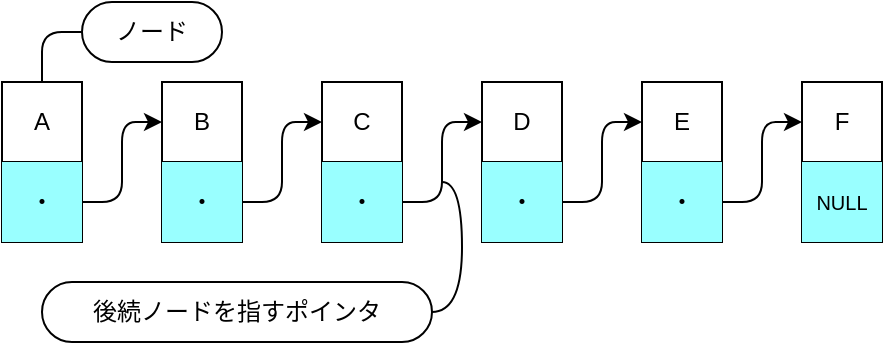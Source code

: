 <mxfile>
    <diagram id="4CKWhTwS_vW8KRxJ7051" name="ページ1">
        <mxGraphModel dx="735" dy="384" grid="1" gridSize="10" guides="1" tooltips="1" connect="1" arrows="1" fold="1" page="1" pageScale="1" pageWidth="827" pageHeight="1169" math="0" shadow="0">
            <root>
                <mxCell id="0"/>
                <mxCell id="1" parent="0"/>
                <mxCell id="125" style="edgeStyle=orthogonalEdgeStyle;html=1;entryX=0;entryY=0.5;entryDx=0;entryDy=0;endArrow=none;endFill=0;" parent="1" source="75" target="116" edge="1">
                    <mxGeometry relative="1" as="geometry"/>
                </mxCell>
                <mxCell id="75" value="" style="shape=table;startSize=0;container=1;collapsible=0;childLayout=tableLayout;labelBackgroundColor=none;" parent="1" vertex="1">
                    <mxGeometry x="80" y="80" width="40" height="80" as="geometry"/>
                </mxCell>
                <mxCell id="76" value="" style="shape=tableRow;horizontal=0;startSize=0;swimlaneHead=0;swimlaneBody=0;top=0;left=0;bottom=0;right=0;collapsible=0;dropTarget=0;fillColor=none;points=[[0,0.5],[1,0.5]];portConstraint=eastwest;labelBackgroundColor=none;strokeColor=#F0F0F0;" parent="75" vertex="1">
                    <mxGeometry width="40" height="40" as="geometry"/>
                </mxCell>
                <mxCell id="77" value="A" style="shape=partialRectangle;html=1;whiteSpace=wrap;connectable=0;overflow=hidden;fillColor=none;top=0;left=0;bottom=0;right=0;pointerEvents=1;labelBackgroundColor=none;strokeColor=#F0F0F0;" parent="76" vertex="1">
                    <mxGeometry width="40" height="40" as="geometry">
                        <mxRectangle width="40" height="40" as="alternateBounds"/>
                    </mxGeometry>
                </mxCell>
                <mxCell id="78" value="" style="shape=tableRow;horizontal=0;startSize=0;swimlaneHead=0;swimlaneBody=0;top=0;left=0;bottom=0;right=0;collapsible=0;dropTarget=0;fillColor=none;points=[[0,0.5],[1,0.5]];portConstraint=eastwest;labelBackgroundColor=none;strokeColor=#F0F0F0;" parent="75" vertex="1">
                    <mxGeometry y="40" width="40" height="40" as="geometry"/>
                </mxCell>
                <mxCell id="79" value="・" style="shape=partialRectangle;html=1;whiteSpace=wrap;connectable=0;overflow=hidden;fillColor=#99FFFF;top=0;left=0;bottom=0;right=0;pointerEvents=1;labelBackgroundColor=none;strokeColor=#F0F0F0;" parent="78" vertex="1">
                    <mxGeometry width="40" height="40" as="geometry">
                        <mxRectangle width="40" height="40" as="alternateBounds"/>
                    </mxGeometry>
                </mxCell>
                <mxCell id="80" value="" style="shape=table;startSize=0;container=1;collapsible=0;childLayout=tableLayout;labelBackgroundColor=none;" parent="1" vertex="1">
                    <mxGeometry x="480" y="80" width="40" height="80" as="geometry"/>
                </mxCell>
                <mxCell id="81" value="" style="shape=tableRow;horizontal=0;startSize=0;swimlaneHead=0;swimlaneBody=0;top=0;left=0;bottom=0;right=0;collapsible=0;dropTarget=0;fillColor=none;points=[[0,0.5],[1,0.5]];portConstraint=eastwest;labelBackgroundColor=none;strokeColor=#F0F0F0;" parent="80" vertex="1">
                    <mxGeometry width="40" height="40" as="geometry"/>
                </mxCell>
                <mxCell id="82" value="F" style="shape=partialRectangle;html=1;whiteSpace=wrap;connectable=0;overflow=hidden;fillColor=none;top=0;left=0;bottom=0;right=0;pointerEvents=1;labelBackgroundColor=none;strokeColor=#F0F0F0;" parent="81" vertex="1">
                    <mxGeometry width="40" height="40" as="geometry">
                        <mxRectangle width="40" height="40" as="alternateBounds"/>
                    </mxGeometry>
                </mxCell>
                <mxCell id="83" value="" style="shape=tableRow;horizontal=0;startSize=0;swimlaneHead=0;swimlaneBody=0;top=0;left=0;bottom=0;right=0;collapsible=0;dropTarget=0;fillColor=none;points=[[0,0.5],[1,0.5]];portConstraint=eastwest;labelBackgroundColor=none;strokeColor=#F0F0F0;" parent="80" vertex="1">
                    <mxGeometry y="40" width="40" height="40" as="geometry"/>
                </mxCell>
                <mxCell id="84" value="&lt;font style=&quot;font-size: 10px;&quot;&gt;NULL&lt;/font&gt;" style="shape=partialRectangle;html=1;whiteSpace=wrap;connectable=0;overflow=hidden;fillColor=#99FFFF;top=0;left=0;bottom=0;right=0;pointerEvents=1;labelBackgroundColor=none;strokeColor=#F0F0F0;" parent="83" vertex="1">
                    <mxGeometry width="40" height="40" as="geometry">
                        <mxRectangle width="40" height="40" as="alternateBounds"/>
                    </mxGeometry>
                </mxCell>
                <mxCell id="85" value="" style="shape=table;startSize=0;container=1;collapsible=0;childLayout=tableLayout;labelBackgroundColor=none;" parent="1" vertex="1">
                    <mxGeometry x="160" y="80" width="40" height="80" as="geometry"/>
                </mxCell>
                <mxCell id="86" value="" style="shape=tableRow;horizontal=0;startSize=0;swimlaneHead=0;swimlaneBody=0;top=0;left=0;bottom=0;right=0;collapsible=0;dropTarget=0;fillColor=none;points=[[0,0.5],[1,0.5]];portConstraint=eastwest;labelBackgroundColor=none;strokeColor=#F0F0F0;" parent="85" vertex="1">
                    <mxGeometry width="40" height="40" as="geometry"/>
                </mxCell>
                <mxCell id="87" value="B" style="shape=partialRectangle;html=1;whiteSpace=wrap;connectable=0;overflow=hidden;fillColor=none;top=0;left=0;bottom=0;right=0;pointerEvents=1;labelBackgroundColor=none;strokeColor=#F0F0F0;" parent="86" vertex="1">
                    <mxGeometry width="40" height="40" as="geometry">
                        <mxRectangle width="40" height="40" as="alternateBounds"/>
                    </mxGeometry>
                </mxCell>
                <mxCell id="88" value="" style="shape=tableRow;horizontal=0;startSize=0;swimlaneHead=0;swimlaneBody=0;top=0;left=0;bottom=0;right=0;collapsible=0;dropTarget=0;fillColor=none;points=[[0,0.5],[1,0.5]];portConstraint=eastwest;labelBackgroundColor=none;strokeColor=#F0F0F0;" parent="85" vertex="1">
                    <mxGeometry y="40" width="40" height="40" as="geometry"/>
                </mxCell>
                <mxCell id="89" value="・" style="shape=partialRectangle;html=1;whiteSpace=wrap;connectable=0;overflow=hidden;fillColor=#99FFFF;top=0;left=0;bottom=0;right=0;pointerEvents=1;labelBackgroundColor=none;strokeColor=#F0F0F0;" parent="88" vertex="1">
                    <mxGeometry width="40" height="40" as="geometry">
                        <mxRectangle width="40" height="40" as="alternateBounds"/>
                    </mxGeometry>
                </mxCell>
                <mxCell id="90" value="" style="shape=table;startSize=0;container=1;collapsible=0;childLayout=tableLayout;labelBackgroundColor=none;" parent="1" vertex="1">
                    <mxGeometry x="240" y="80" width="40" height="80" as="geometry"/>
                </mxCell>
                <mxCell id="91" value="" style="shape=tableRow;horizontal=0;startSize=0;swimlaneHead=0;swimlaneBody=0;top=0;left=0;bottom=0;right=0;collapsible=0;dropTarget=0;fillColor=none;points=[[0,0.5],[1,0.5]];portConstraint=eastwest;labelBackgroundColor=none;strokeColor=#F0F0F0;" parent="90" vertex="1">
                    <mxGeometry width="40" height="40" as="geometry"/>
                </mxCell>
                <mxCell id="92" value="C" style="shape=partialRectangle;html=1;whiteSpace=wrap;connectable=0;overflow=hidden;fillColor=none;top=0;left=0;bottom=0;right=0;pointerEvents=1;labelBackgroundColor=none;strokeColor=#F0F0F0;" parent="91" vertex="1">
                    <mxGeometry width="40" height="40" as="geometry">
                        <mxRectangle width="40" height="40" as="alternateBounds"/>
                    </mxGeometry>
                </mxCell>
                <mxCell id="93" value="" style="shape=tableRow;horizontal=0;startSize=0;swimlaneHead=0;swimlaneBody=0;top=0;left=0;bottom=0;right=0;collapsible=0;dropTarget=0;fillColor=none;points=[[0,0.5],[1,0.5]];portConstraint=eastwest;labelBackgroundColor=none;strokeColor=#F0F0F0;" parent="90" vertex="1">
                    <mxGeometry y="40" width="40" height="40" as="geometry"/>
                </mxCell>
                <mxCell id="94" value="・" style="shape=partialRectangle;html=1;whiteSpace=wrap;connectable=0;overflow=hidden;fillColor=#99FFFF;top=0;left=0;bottom=0;right=0;pointerEvents=1;labelBackgroundColor=none;strokeColor=#F0F0F0;" parent="93" vertex="1">
                    <mxGeometry width="40" height="40" as="geometry">
                        <mxRectangle width="40" height="40" as="alternateBounds"/>
                    </mxGeometry>
                </mxCell>
                <mxCell id="95" value="" style="shape=table;startSize=0;container=1;collapsible=0;childLayout=tableLayout;labelBackgroundColor=none;" parent="1" vertex="1">
                    <mxGeometry x="320" y="80" width="40" height="80" as="geometry"/>
                </mxCell>
                <mxCell id="96" value="" style="shape=tableRow;horizontal=0;startSize=0;swimlaneHead=0;swimlaneBody=0;top=0;left=0;bottom=0;right=0;collapsible=0;dropTarget=0;fillColor=none;points=[[0,0.5],[1,0.5]];portConstraint=eastwest;labelBackgroundColor=none;strokeColor=#F0F0F0;" parent="95" vertex="1">
                    <mxGeometry width="40" height="40" as="geometry"/>
                </mxCell>
                <mxCell id="97" value="D" style="shape=partialRectangle;html=1;whiteSpace=wrap;connectable=0;overflow=hidden;fillColor=none;top=0;left=0;bottom=0;right=0;pointerEvents=1;labelBackgroundColor=none;strokeColor=#F0F0F0;" parent="96" vertex="1">
                    <mxGeometry width="40" height="40" as="geometry">
                        <mxRectangle width="40" height="40" as="alternateBounds"/>
                    </mxGeometry>
                </mxCell>
                <mxCell id="98" value="" style="shape=tableRow;horizontal=0;startSize=0;swimlaneHead=0;swimlaneBody=0;top=0;left=0;bottom=0;right=0;collapsible=0;dropTarget=0;fillColor=none;points=[[0,0.5],[1,0.5]];portConstraint=eastwest;labelBackgroundColor=none;strokeColor=#F0F0F0;" parent="95" vertex="1">
                    <mxGeometry y="40" width="40" height="40" as="geometry"/>
                </mxCell>
                <mxCell id="99" value="・" style="shape=partialRectangle;html=1;whiteSpace=wrap;connectable=0;overflow=hidden;fillColor=#99FFFF;top=0;left=0;bottom=0;right=0;pointerEvents=1;labelBackgroundColor=none;strokeColor=#F0F0F0;" parent="98" vertex="1">
                    <mxGeometry width="40" height="40" as="geometry">
                        <mxRectangle width="40" height="40" as="alternateBounds"/>
                    </mxGeometry>
                </mxCell>
                <mxCell id="100" value="" style="shape=table;startSize=0;container=1;collapsible=0;childLayout=tableLayout;labelBackgroundColor=none;" parent="1" vertex="1">
                    <mxGeometry x="400" y="80" width="40" height="80" as="geometry"/>
                </mxCell>
                <mxCell id="101" value="" style="shape=tableRow;horizontal=0;startSize=0;swimlaneHead=0;swimlaneBody=0;top=0;left=0;bottom=0;right=0;collapsible=0;dropTarget=0;fillColor=none;points=[[0,0.5],[1,0.5]];portConstraint=eastwest;labelBackgroundColor=none;strokeColor=#F0F0F0;" parent="100" vertex="1">
                    <mxGeometry width="40" height="40" as="geometry"/>
                </mxCell>
                <mxCell id="102" value="E" style="shape=partialRectangle;html=1;whiteSpace=wrap;connectable=0;overflow=hidden;fillColor=none;top=0;left=0;bottom=0;right=0;pointerEvents=1;labelBackgroundColor=none;strokeColor=#F0F0F0;" parent="101" vertex="1">
                    <mxGeometry width="40" height="40" as="geometry">
                        <mxRectangle width="40" height="40" as="alternateBounds"/>
                    </mxGeometry>
                </mxCell>
                <mxCell id="103" value="" style="shape=tableRow;horizontal=0;startSize=0;swimlaneHead=0;swimlaneBody=0;top=0;left=0;bottom=0;right=0;collapsible=0;dropTarget=0;fillColor=none;points=[[0,0.5],[1,0.5]];portConstraint=eastwest;labelBackgroundColor=none;strokeColor=#F0F0F0;" parent="100" vertex="1">
                    <mxGeometry y="40" width="40" height="40" as="geometry"/>
                </mxCell>
                <mxCell id="104" value="・" style="shape=partialRectangle;html=1;whiteSpace=wrap;connectable=0;overflow=hidden;fillColor=#99FFFF;top=0;left=0;bottom=0;right=0;pointerEvents=1;labelBackgroundColor=none;strokeColor=#F0F0F0;" parent="103" vertex="1">
                    <mxGeometry width="40" height="40" as="geometry">
                        <mxRectangle width="40" height="40" as="alternateBounds"/>
                    </mxGeometry>
                </mxCell>
                <mxCell id="105" style="edgeStyle=orthogonalEdgeStyle;html=1;exitX=1;exitY=0.5;exitDx=0;exitDy=0;entryX=0;entryY=0.5;entryDx=0;entryDy=0;" parent="1" source="78" target="86" edge="1">
                    <mxGeometry relative="1" as="geometry"/>
                </mxCell>
                <mxCell id="106" style="edgeStyle=orthogonalEdgeStyle;html=1;exitX=1;exitY=0.5;exitDx=0;exitDy=0;entryX=0;entryY=0.5;entryDx=0;entryDy=0;" parent="1" source="88" target="91" edge="1">
                    <mxGeometry relative="1" as="geometry"/>
                </mxCell>
                <mxCell id="107" style="edgeStyle=orthogonalEdgeStyle;html=1;exitX=1;exitY=0.5;exitDx=0;exitDy=0;entryX=0;entryY=0.5;entryDx=0;entryDy=0;" parent="1" source="93" target="96" edge="1">
                    <mxGeometry relative="1" as="geometry"/>
                </mxCell>
                <mxCell id="108" style="edgeStyle=orthogonalEdgeStyle;html=1;exitX=1;exitY=0.5;exitDx=0;exitDy=0;entryX=0;entryY=0.5;entryDx=0;entryDy=0;" parent="1" source="98" target="101" edge="1">
                    <mxGeometry relative="1" as="geometry"/>
                </mxCell>
                <mxCell id="109" style="edgeStyle=orthogonalEdgeStyle;html=1;exitX=1;exitY=0.5;exitDx=0;exitDy=0;entryX=0;entryY=0.5;entryDx=0;entryDy=0;" parent="1" source="103" target="81" edge="1">
                    <mxGeometry relative="1" as="geometry"/>
                </mxCell>
                <mxCell id="110" value="後続ノードを指すポインタ" style="whiteSpace=wrap;html=1;rounded=1;arcSize=50;align=center;verticalAlign=middle;strokeWidth=1;autosize=1;spacing=4;treeFolding=1;treeMoving=1;newEdgeStyle={&quot;edgeStyle&quot;:&quot;entityRelationEdgeStyle&quot;,&quot;startArrow&quot;:&quot;none&quot;,&quot;endArrow&quot;:&quot;none&quot;,&quot;segment&quot;:10,&quot;curved&quot;:1,&quot;sourcePerimeterSpacing&quot;:0,&quot;targetPerimeterSpacing&quot;:0};labelBackgroundColor=none;strokeColor=#000000;fillColor=default;" parent="1" vertex="1">
                    <mxGeometry x="100" y="180" width="195" height="30" as="geometry"/>
                </mxCell>
                <mxCell id="111" value="" style="edgeStyle=entityRelationEdgeStyle;startArrow=none;endArrow=none;segment=10;curved=1;sourcePerimeterSpacing=0;targetPerimeterSpacing=0;" parent="1" target="110" edge="1">
                    <mxGeometry relative="1" as="geometry">
                        <mxPoint x="300" y="130" as="sourcePoint"/>
                    </mxGeometry>
                </mxCell>
                <mxCell id="116" value="ノード" style="whiteSpace=wrap;html=1;rounded=1;arcSize=50;align=center;verticalAlign=middle;strokeWidth=1;autosize=1;spacing=4;treeFolding=1;treeMoving=1;newEdgeStyle={&quot;edgeStyle&quot;:&quot;entityRelationEdgeStyle&quot;,&quot;startArrow&quot;:&quot;none&quot;,&quot;endArrow&quot;:&quot;none&quot;,&quot;segment&quot;:10,&quot;curved&quot;:1,&quot;sourcePerimeterSpacing&quot;:0,&quot;targetPerimeterSpacing&quot;:0};labelBackgroundColor=none;strokeColor=#000000;fillColor=default;" parent="1" vertex="1">
                    <mxGeometry x="120" y="40" width="70" height="30" as="geometry"/>
                </mxCell>
            </root>
        </mxGraphModel>
    </diagram>
    <diagram id="JrIsyMECSDW_qjEBLznh" name="ページ2">
        <mxGraphModel dx="735" dy="784" grid="1" gridSize="10" guides="1" tooltips="1" connect="1" arrows="1" fold="1" page="0" pageScale="1" pageWidth="827" pageHeight="1169" background="none" math="0" shadow="0">
            <root>
                <mxCell id="0"/>
                <mxCell id="1" parent="0"/>
                <mxCell id="OeRNp2LMWyQ6VsFv86CG-2" value="" style="shape=table;startSize=0;container=1;collapsible=0;childLayout=tableLayout;labelBackgroundColor=none;" parent="1" vertex="1">
                    <mxGeometry x="80" y="170" width="40" height="80" as="geometry"/>
                </mxCell>
                <mxCell id="OeRNp2LMWyQ6VsFv86CG-3" value="" style="shape=tableRow;horizontal=0;startSize=0;swimlaneHead=0;swimlaneBody=0;top=0;left=0;bottom=0;right=0;collapsible=0;dropTarget=0;fillColor=none;points=[[0,0.5],[1,0.5]];portConstraint=eastwest;labelBackgroundColor=none;strokeColor=#F0F0F0;" parent="OeRNp2LMWyQ6VsFv86CG-2" vertex="1">
                    <mxGeometry width="40" height="40" as="geometry"/>
                </mxCell>
                <mxCell id="OeRNp2LMWyQ6VsFv86CG-4" value="3" style="shape=partialRectangle;html=1;whiteSpace=wrap;connectable=0;overflow=hidden;fillColor=none;top=0;left=0;bottom=0;right=0;pointerEvents=1;labelBackgroundColor=none;strokeColor=#F0F0F0;" parent="OeRNp2LMWyQ6VsFv86CG-3" vertex="1">
                    <mxGeometry width="40" height="40" as="geometry">
                        <mxRectangle width="40" height="40" as="alternateBounds"/>
                    </mxGeometry>
                </mxCell>
                <mxCell id="OeRNp2LMWyQ6VsFv86CG-5" value="" style="shape=tableRow;horizontal=0;startSize=0;swimlaneHead=0;swimlaneBody=0;top=0;left=0;bottom=0;right=0;collapsible=0;dropTarget=0;fillColor=none;points=[[0,0.5],[1,0.5]];portConstraint=eastwest;labelBackgroundColor=none;strokeColor=#F0F0F0;" parent="OeRNp2LMWyQ6VsFv86CG-2" vertex="1">
                    <mxGeometry y="40" width="40" height="40" as="geometry"/>
                </mxCell>
                <mxCell id="OeRNp2LMWyQ6VsFv86CG-6" value="b" style="shape=partialRectangle;html=1;whiteSpace=wrap;connectable=0;overflow=hidden;fillColor=#99FFFF;top=0;left=0;bottom=0;right=0;pointerEvents=1;labelBackgroundColor=none;strokeColor=#F0F0F0;" parent="OeRNp2LMWyQ6VsFv86CG-5" vertex="1">
                    <mxGeometry width="40" height="40" as="geometry">
                        <mxRectangle width="40" height="40" as="alternateBounds"/>
                    </mxGeometry>
                </mxCell>
                <mxCell id="OeRNp2LMWyQ6VsFv86CG-7" value="" style="shape=table;startSize=0;container=1;collapsible=0;childLayout=tableLayout;labelBackgroundColor=none;" parent="1" vertex="1">
                    <mxGeometry x="480" y="170" width="40" height="80" as="geometry"/>
                </mxCell>
                <mxCell id="OeRNp2LMWyQ6VsFv86CG-8" value="" style="shape=tableRow;horizontal=0;startSize=0;swimlaneHead=0;swimlaneBody=0;top=0;left=0;bottom=0;right=0;collapsible=0;dropTarget=0;fillColor=none;points=[[0,0.5],[1,0.5]];portConstraint=eastwest;labelBackgroundColor=none;strokeColor=#F0F0F0;" parent="OeRNp2LMWyQ6VsFv86CG-7" vertex="1">
                    <mxGeometry width="40" height="40" as="geometry"/>
                </mxCell>
                <mxCell id="OeRNp2LMWyQ6VsFv86CG-9" value="1" style="shape=partialRectangle;html=1;whiteSpace=wrap;connectable=0;overflow=hidden;fillColor=none;top=0;left=0;bottom=0;right=0;pointerEvents=1;labelBackgroundColor=none;strokeColor=#F0F0F0;" parent="OeRNp2LMWyQ6VsFv86CG-8" vertex="1">
                    <mxGeometry width="40" height="40" as="geometry">
                        <mxRectangle width="40" height="40" as="alternateBounds"/>
                    </mxGeometry>
                </mxCell>
                <mxCell id="OeRNp2LMWyQ6VsFv86CG-10" value="" style="shape=tableRow;horizontal=0;startSize=0;swimlaneHead=0;swimlaneBody=0;top=0;left=0;bottom=0;right=0;collapsible=0;dropTarget=0;fillColor=none;points=[[0,0.5],[1,0.5]];portConstraint=eastwest;labelBackgroundColor=none;strokeColor=#F0F0F0;" parent="OeRNp2LMWyQ6VsFv86CG-7" vertex="1">
                    <mxGeometry y="40" width="40" height="40" as="geometry"/>
                </mxCell>
                <mxCell id="OeRNp2LMWyQ6VsFv86CG-11" value="&lt;font style=&quot;font-size: 10px;&quot;&gt;NULL&lt;/font&gt;" style="shape=partialRectangle;html=1;whiteSpace=wrap;connectable=0;overflow=hidden;fillColor=#99FFFF;top=0;left=0;bottom=0;right=0;pointerEvents=1;labelBackgroundColor=none;strokeColor=#F0F0F0;" parent="OeRNp2LMWyQ6VsFv86CG-10" vertex="1">
                    <mxGeometry width="40" height="40" as="geometry">
                        <mxRectangle width="40" height="40" as="alternateBounds"/>
                    </mxGeometry>
                </mxCell>
                <mxCell id="OeRNp2LMWyQ6VsFv86CG-12" value="" style="shape=table;startSize=0;container=1;collapsible=0;childLayout=tableLayout;labelBackgroundColor=none;" parent="1" vertex="1">
                    <mxGeometry x="160" y="170" width="40" height="80" as="geometry"/>
                </mxCell>
                <mxCell id="OeRNp2LMWyQ6VsFv86CG-13" value="" style="shape=tableRow;horizontal=0;startSize=0;swimlaneHead=0;swimlaneBody=0;top=0;left=0;bottom=0;right=0;collapsible=0;dropTarget=0;fillColor=none;points=[[0,0.5],[1,0.5]];portConstraint=eastwest;labelBackgroundColor=none;strokeColor=#F0F0F0;" parent="OeRNp2LMWyQ6VsFv86CG-12" vertex="1">
                    <mxGeometry width="40" height="40" as="geometry"/>
                </mxCell>
                <mxCell id="OeRNp2LMWyQ6VsFv86CG-14" value="6" style="shape=partialRectangle;html=1;whiteSpace=wrap;connectable=0;overflow=hidden;fillColor=none;top=0;left=0;bottom=0;right=0;pointerEvents=1;labelBackgroundColor=none;strokeColor=#F0F0F0;" parent="OeRNp2LMWyQ6VsFv86CG-13" vertex="1">
                    <mxGeometry width="40" height="40" as="geometry">
                        <mxRectangle width="40" height="40" as="alternateBounds"/>
                    </mxGeometry>
                </mxCell>
                <mxCell id="OeRNp2LMWyQ6VsFv86CG-15" value="" style="shape=tableRow;horizontal=0;startSize=0;swimlaneHead=0;swimlaneBody=0;top=0;left=0;bottom=0;right=0;collapsible=0;dropTarget=0;fillColor=none;points=[[0,0.5],[1,0.5]];portConstraint=eastwest;labelBackgroundColor=none;strokeColor=#F0F0F0;" parent="OeRNp2LMWyQ6VsFv86CG-12" vertex="1">
                    <mxGeometry y="40" width="40" height="40" as="geometry"/>
                </mxCell>
                <mxCell id="OeRNp2LMWyQ6VsFv86CG-16" value="c" style="shape=partialRectangle;html=1;whiteSpace=wrap;connectable=0;overflow=hidden;fillColor=#99FFFF;top=0;left=0;bottom=0;right=0;pointerEvents=1;labelBackgroundColor=none;strokeColor=#F0F0F0;" parent="OeRNp2LMWyQ6VsFv86CG-15" vertex="1">
                    <mxGeometry width="40" height="40" as="geometry">
                        <mxRectangle width="40" height="40" as="alternateBounds"/>
                    </mxGeometry>
                </mxCell>
                <mxCell id="OeRNp2LMWyQ6VsFv86CG-17" value="" style="shape=table;startSize=0;container=1;collapsible=0;childLayout=tableLayout;labelBackgroundColor=none;" parent="1" vertex="1">
                    <mxGeometry x="240" y="170" width="40" height="80" as="geometry"/>
                </mxCell>
                <mxCell id="OeRNp2LMWyQ6VsFv86CG-18" value="" style="shape=tableRow;horizontal=0;startSize=0;swimlaneHead=0;swimlaneBody=0;top=0;left=0;bottom=0;right=0;collapsible=0;dropTarget=0;fillColor=none;points=[[0,0.5],[1,0.5]];portConstraint=eastwest;labelBackgroundColor=none;strokeColor=#F0F0F0;" parent="OeRNp2LMWyQ6VsFv86CG-17" vertex="1">
                    <mxGeometry width="40" height="40" as="geometry"/>
                </mxCell>
                <mxCell id="OeRNp2LMWyQ6VsFv86CG-19" value="4" style="shape=partialRectangle;html=1;whiteSpace=wrap;connectable=0;overflow=hidden;fillColor=none;top=0;left=0;bottom=0;right=0;pointerEvents=1;labelBackgroundColor=none;strokeColor=#F0F0F0;" parent="OeRNp2LMWyQ6VsFv86CG-18" vertex="1">
                    <mxGeometry width="40" height="40" as="geometry">
                        <mxRectangle width="40" height="40" as="alternateBounds"/>
                    </mxGeometry>
                </mxCell>
                <mxCell id="OeRNp2LMWyQ6VsFv86CG-20" value="" style="shape=tableRow;horizontal=0;startSize=0;swimlaneHead=0;swimlaneBody=0;top=0;left=0;bottom=0;right=0;collapsible=0;dropTarget=0;fillColor=none;points=[[0,0.5],[1,0.5]];portConstraint=eastwest;labelBackgroundColor=none;strokeColor=#F0F0F0;" parent="OeRNp2LMWyQ6VsFv86CG-17" vertex="1">
                    <mxGeometry y="40" width="40" height="40" as="geometry"/>
                </mxCell>
                <mxCell id="OeRNp2LMWyQ6VsFv86CG-21" value="d" style="shape=partialRectangle;html=1;whiteSpace=wrap;connectable=0;overflow=hidden;fillColor=#99FFFF;top=0;left=0;bottom=0;right=0;pointerEvents=1;labelBackgroundColor=none;strokeColor=#F0F0F0;" parent="OeRNp2LMWyQ6VsFv86CG-20" vertex="1">
                    <mxGeometry width="40" height="40" as="geometry">
                        <mxRectangle width="40" height="40" as="alternateBounds"/>
                    </mxGeometry>
                </mxCell>
                <mxCell id="OeRNp2LMWyQ6VsFv86CG-22" value="" style="shape=table;startSize=0;container=1;collapsible=0;childLayout=tableLayout;labelBackgroundColor=none;" parent="1" vertex="1">
                    <mxGeometry x="320" y="170" width="40" height="80" as="geometry"/>
                </mxCell>
                <mxCell id="OeRNp2LMWyQ6VsFv86CG-23" value="" style="shape=tableRow;horizontal=0;startSize=0;swimlaneHead=0;swimlaneBody=0;top=0;left=0;bottom=0;right=0;collapsible=0;dropTarget=0;fillColor=none;points=[[0,0.5],[1,0.5]];portConstraint=eastwest;labelBackgroundColor=none;strokeColor=#F0F0F0;" parent="OeRNp2LMWyQ6VsFv86CG-22" vertex="1">
                    <mxGeometry width="40" height="40" as="geometry"/>
                </mxCell>
                <mxCell id="OeRNp2LMWyQ6VsFv86CG-24" value="2" style="shape=partialRectangle;html=1;whiteSpace=wrap;connectable=0;overflow=hidden;fillColor=none;top=0;left=0;bottom=0;right=0;pointerEvents=1;labelBackgroundColor=none;strokeColor=#F0F0F0;" parent="OeRNp2LMWyQ6VsFv86CG-23" vertex="1">
                    <mxGeometry width="40" height="40" as="geometry">
                        <mxRectangle width="40" height="40" as="alternateBounds"/>
                    </mxGeometry>
                </mxCell>
                <mxCell id="OeRNp2LMWyQ6VsFv86CG-25" value="" style="shape=tableRow;horizontal=0;startSize=0;swimlaneHead=0;swimlaneBody=0;top=0;left=0;bottom=0;right=0;collapsible=0;dropTarget=0;fillColor=none;points=[[0,0.5],[1,0.5]];portConstraint=eastwest;labelBackgroundColor=none;strokeColor=#F0F0F0;" parent="OeRNp2LMWyQ6VsFv86CG-22" vertex="1">
                    <mxGeometry y="40" width="40" height="40" as="geometry"/>
                </mxCell>
                <mxCell id="OeRNp2LMWyQ6VsFv86CG-26" value="e" style="shape=partialRectangle;html=1;whiteSpace=wrap;connectable=0;overflow=hidden;fillColor=#99FFFF;top=0;left=0;bottom=0;right=0;pointerEvents=1;labelBackgroundColor=none;strokeColor=#F0F0F0;" parent="OeRNp2LMWyQ6VsFv86CG-25" vertex="1">
                    <mxGeometry width="40" height="40" as="geometry">
                        <mxRectangle width="40" height="40" as="alternateBounds"/>
                    </mxGeometry>
                </mxCell>
                <mxCell id="OeRNp2LMWyQ6VsFv86CG-27" value="" style="shape=table;startSize=0;container=1;collapsible=0;childLayout=tableLayout;labelBackgroundColor=none;" parent="1" vertex="1">
                    <mxGeometry x="400" y="170" width="40" height="80" as="geometry"/>
                </mxCell>
                <mxCell id="OeRNp2LMWyQ6VsFv86CG-28" value="" style="shape=tableRow;horizontal=0;startSize=0;swimlaneHead=0;swimlaneBody=0;top=0;left=0;bottom=0;right=0;collapsible=0;dropTarget=0;fillColor=none;points=[[0,0.5],[1,0.5]];portConstraint=eastwest;labelBackgroundColor=none;strokeColor=#F0F0F0;" parent="OeRNp2LMWyQ6VsFv86CG-27" vertex="1">
                    <mxGeometry width="40" height="40" as="geometry"/>
                </mxCell>
                <mxCell id="OeRNp2LMWyQ6VsFv86CG-29" value="5" style="shape=partialRectangle;html=1;whiteSpace=wrap;connectable=0;overflow=hidden;fillColor=none;top=0;left=0;bottom=0;right=0;pointerEvents=1;labelBackgroundColor=none;strokeColor=#F0F0F0;" parent="OeRNp2LMWyQ6VsFv86CG-28" vertex="1">
                    <mxGeometry width="40" height="40" as="geometry">
                        <mxRectangle width="40" height="40" as="alternateBounds"/>
                    </mxGeometry>
                </mxCell>
                <mxCell id="OeRNp2LMWyQ6VsFv86CG-30" value="" style="shape=tableRow;horizontal=0;startSize=0;swimlaneHead=0;swimlaneBody=0;top=0;left=0;bottom=0;right=0;collapsible=0;dropTarget=0;fillColor=none;points=[[0,0.5],[1,0.5]];portConstraint=eastwest;labelBackgroundColor=none;strokeColor=#F0F0F0;" parent="OeRNp2LMWyQ6VsFv86CG-27" vertex="1">
                    <mxGeometry y="40" width="40" height="40" as="geometry"/>
                </mxCell>
                <mxCell id="OeRNp2LMWyQ6VsFv86CG-31" value="f" style="shape=partialRectangle;html=1;whiteSpace=wrap;connectable=0;overflow=hidden;fillColor=#99FFFF;top=0;left=0;bottom=0;right=0;pointerEvents=1;labelBackgroundColor=none;strokeColor=#F0F0F0;" parent="OeRNp2LMWyQ6VsFv86CG-30" vertex="1">
                    <mxGeometry width="40" height="40" as="geometry">
                        <mxRectangle width="40" height="40" as="alternateBounds"/>
                    </mxGeometry>
                </mxCell>
                <mxCell id="OeRNp2LMWyQ6VsFv86CG-32" style="edgeStyle=orthogonalEdgeStyle;html=1;exitX=1;exitY=0.5;exitDx=0;exitDy=0;entryX=0;entryY=0.5;entryDx=0;entryDy=0;" parent="1" source="OeRNp2LMWyQ6VsFv86CG-5" target="OeRNp2LMWyQ6VsFv86CG-13" edge="1">
                    <mxGeometry relative="1" as="geometry"/>
                </mxCell>
                <mxCell id="OeRNp2LMWyQ6VsFv86CG-33" style="edgeStyle=orthogonalEdgeStyle;html=1;exitX=1;exitY=0.5;exitDx=0;exitDy=0;entryX=0;entryY=0.5;entryDx=0;entryDy=0;" parent="1" source="OeRNp2LMWyQ6VsFv86CG-15" target="OeRNp2LMWyQ6VsFv86CG-18" edge="1">
                    <mxGeometry relative="1" as="geometry"/>
                </mxCell>
                <mxCell id="OeRNp2LMWyQ6VsFv86CG-34" style="edgeStyle=orthogonalEdgeStyle;html=1;exitX=1;exitY=0.5;exitDx=0;exitDy=0;entryX=0;entryY=0.5;entryDx=0;entryDy=0;" parent="1" source="OeRNp2LMWyQ6VsFv86CG-20" target="OeRNp2LMWyQ6VsFv86CG-23" edge="1">
                    <mxGeometry relative="1" as="geometry"/>
                </mxCell>
                <mxCell id="OeRNp2LMWyQ6VsFv86CG-35" style="edgeStyle=orthogonalEdgeStyle;html=1;exitX=1;exitY=0.5;exitDx=0;exitDy=0;entryX=0;entryY=0.5;entryDx=0;entryDy=0;" parent="1" source="OeRNp2LMWyQ6VsFv86CG-25" target="OeRNp2LMWyQ6VsFv86CG-28" edge="1">
                    <mxGeometry relative="1" as="geometry"/>
                </mxCell>
                <mxCell id="OeRNp2LMWyQ6VsFv86CG-36" style="edgeStyle=orthogonalEdgeStyle;html=1;exitX=1;exitY=0.5;exitDx=0;exitDy=0;entryX=0;entryY=0.5;entryDx=0;entryDy=0;" parent="1" source="OeRNp2LMWyQ6VsFv86CG-30" target="OeRNp2LMWyQ6VsFv86CG-8" edge="1">
                    <mxGeometry relative="1" as="geometry"/>
                </mxCell>
                <mxCell id="OeRNp2LMWyQ6VsFv86CG-40" value="./push_swap 3 6 4 2 5 1" style="text;html=1;align=left;verticalAlign=middle;resizable=0;points=[];autosize=1;strokeColor=none;fillColor=none;fontSize=16;" parent="1" vertex="1">
                    <mxGeometry y="120" width="190" height="30" as="geometry"/>
                </mxCell>
                <mxCell id="OeRNp2LMWyQ6VsFv86CG-46" value="a" style="text;html=1;align=center;verticalAlign=middle;resizable=1;points=[];autosize=1;strokeColor=none;fillColor=none;movable=1;rotatable=1;deletable=1;editable=1;connectable=1;" parent="1" vertex="1">
                    <mxGeometry x="80" y="260" width="40" height="30" as="geometry"/>
                </mxCell>
                <mxCell id="OeRNp2LMWyQ6VsFv86CG-47" value="後続ポインタ" style="text;html=1;align=left;verticalAlign=middle;resizable=0;points=[];autosize=1;fontSize=10;" parent="1" vertex="1">
                    <mxGeometry y="215" width="80" height="30" as="geometry"/>
                </mxCell>
                <mxCell id="OeRNp2LMWyQ6VsFv86CG-49" value="b" style="text;html=1;align=center;verticalAlign=middle;resizable=1;points=[];autosize=1;strokeColor=none;fillColor=none;movable=1;rotatable=1;deletable=1;editable=1;connectable=1;" parent="1" vertex="1">
                    <mxGeometry x="165" y="260" width="30" height="30" as="geometry"/>
                </mxCell>
                <mxCell id="OeRNp2LMWyQ6VsFv86CG-50" value="c" style="text;html=1;align=center;verticalAlign=middle;resizable=1;points=[];autosize=1;strokeColor=none;fillColor=none;movable=1;rotatable=1;deletable=1;editable=1;connectable=1;" parent="1" vertex="1">
                    <mxGeometry x="245" y="260" width="30" height="30" as="geometry"/>
                </mxCell>
                <mxCell id="OeRNp2LMWyQ6VsFv86CG-51" value="d" style="text;html=1;align=center;verticalAlign=middle;resizable=1;points=[];autosize=1;strokeColor=none;fillColor=none;movable=1;rotatable=1;deletable=1;editable=1;connectable=1;" parent="1" vertex="1">
                    <mxGeometry x="325" y="260" width="30" height="30" as="geometry"/>
                </mxCell>
                <mxCell id="OeRNp2LMWyQ6VsFv86CG-52" value="e" style="text;html=1;align=center;verticalAlign=middle;resizable=1;points=[];autosize=1;strokeColor=none;fillColor=none;movable=1;rotatable=1;deletable=1;editable=1;connectable=1;" parent="1" vertex="1">
                    <mxGeometry x="405" y="260" width="30" height="30" as="geometry"/>
                </mxCell>
                <mxCell id="OeRNp2LMWyQ6VsFv86CG-53" value="f" style="text;html=1;align=center;verticalAlign=middle;resizable=1;points=[];autosize=1;strokeColor=none;fillColor=none;movable=1;rotatable=1;deletable=1;editable=1;connectable=1;" parent="1" vertex="1">
                    <mxGeometry x="485" y="260" width="30" height="30" as="geometry"/>
                </mxCell>
                <mxCell id="OeRNp2LMWyQ6VsFv86CG-54" value="値" style="text;html=1;align=left;verticalAlign=middle;resizable=0;points=[];autosize=1;fontSize=10;" parent="1" vertex="1">
                    <mxGeometry y="177" width="30" height="30" as="geometry"/>
                </mxCell>
                <mxCell id="OeRNp2LMWyQ6VsFv86CG-55" value="" style="shape=curlyBracket;whiteSpace=wrap;html=1;rounded=1;flipH=1;labelPosition=right;verticalLabelPosition=middle;align=left;verticalAlign=middle;rotation=90;size=0.5;" parent="1" vertex="1">
                    <mxGeometry x="90" y="290" width="20" height="40" as="geometry"/>
                </mxCell>
                <mxCell id="OeRNp2LMWyQ6VsFv86CG-56" value="malloc" style="text;html=1;align=center;verticalAlign=middle;resizable=0;points=[];autosize=1;strokeColor=none;fillColor=none;" parent="1" vertex="1">
                    <mxGeometry x="70" y="330" width="60" height="30" as="geometry"/>
                </mxCell>
                <mxCell id="OeRNp2LMWyQ6VsFv86CG-58" value="" style="shape=curlyBracket;whiteSpace=wrap;html=1;rounded=1;flipH=1;labelPosition=right;verticalLabelPosition=middle;align=left;verticalAlign=middle;rotation=90;size=0.5;" parent="1" vertex="1">
                    <mxGeometry x="170" y="290" width="20" height="40" as="geometry"/>
                </mxCell>
                <mxCell id="OeRNp2LMWyQ6VsFv86CG-59" value="malloc" style="text;html=1;align=center;verticalAlign=middle;resizable=0;points=[];autosize=1;strokeColor=none;fillColor=none;" parent="1" vertex="1">
                    <mxGeometry x="150" y="330" width="60" height="30" as="geometry"/>
                </mxCell>
                <mxCell id="OeRNp2LMWyQ6VsFv86CG-60" value="" style="shape=curlyBracket;whiteSpace=wrap;html=1;rounded=1;flipH=1;labelPosition=right;verticalLabelPosition=middle;align=left;verticalAlign=middle;rotation=90;size=0.5;" parent="1" vertex="1">
                    <mxGeometry x="250" y="290" width="20" height="40" as="geometry"/>
                </mxCell>
                <mxCell id="OeRNp2LMWyQ6VsFv86CG-61" value="malloc" style="text;html=1;align=center;verticalAlign=middle;resizable=0;points=[];autosize=1;strokeColor=none;fillColor=none;" parent="1" vertex="1">
                    <mxGeometry x="230" y="330" width="60" height="30" as="geometry"/>
                </mxCell>
                <mxCell id="OeRNp2LMWyQ6VsFv86CG-62" value="" style="shape=curlyBracket;whiteSpace=wrap;html=1;rounded=1;flipH=1;labelPosition=right;verticalLabelPosition=middle;align=left;verticalAlign=middle;rotation=90;size=0.5;" parent="1" vertex="1">
                    <mxGeometry x="330" y="290" width="20" height="40" as="geometry"/>
                </mxCell>
                <mxCell id="OeRNp2LMWyQ6VsFv86CG-63" value="malloc" style="text;html=1;align=center;verticalAlign=middle;resizable=0;points=[];autosize=1;strokeColor=none;fillColor=none;" parent="1" vertex="1">
                    <mxGeometry x="310" y="330" width="60" height="30" as="geometry"/>
                </mxCell>
                <mxCell id="OeRNp2LMWyQ6VsFv86CG-64" value="" style="shape=curlyBracket;whiteSpace=wrap;html=1;rounded=1;flipH=1;labelPosition=right;verticalLabelPosition=middle;align=left;verticalAlign=middle;rotation=90;size=0.5;" parent="1" vertex="1">
                    <mxGeometry x="410" y="290" width="20" height="40" as="geometry"/>
                </mxCell>
                <mxCell id="OeRNp2LMWyQ6VsFv86CG-65" value="malloc" style="text;html=1;align=center;verticalAlign=middle;resizable=0;points=[];autosize=1;strokeColor=none;fillColor=none;" parent="1" vertex="1">
                    <mxGeometry x="390" y="330" width="60" height="30" as="geometry"/>
                </mxCell>
                <mxCell id="OeRNp2LMWyQ6VsFv86CG-66" value="" style="shape=curlyBracket;whiteSpace=wrap;html=1;rounded=1;flipH=1;labelPosition=right;verticalLabelPosition=middle;align=left;verticalAlign=middle;rotation=90;size=0.5;" parent="1" vertex="1">
                    <mxGeometry x="490" y="290" width="20" height="40" as="geometry"/>
                </mxCell>
                <mxCell id="OeRNp2LMWyQ6VsFv86CG-67" value="malloc" style="text;html=1;align=center;verticalAlign=middle;resizable=0;points=[];autosize=1;strokeColor=none;fillColor=none;" parent="1" vertex="1">
                    <mxGeometry x="470" y="330" width="60" height="30" as="geometry"/>
                </mxCell>
                <mxCell id="OeRNp2LMWyQ6VsFv86CG-68" value="ポインタ" style="text;html=1;align=left;verticalAlign=middle;resizable=0;points=[];autosize=1;strokeColor=none;fillColor=none;fontSize=10;" parent="1" vertex="1">
                    <mxGeometry y="260" width="60" height="30" as="geometry"/>
                </mxCell>
                <mxCell id="eN9CTVmMAFPb4dndeYWy-1" value="t_list" style="text;html=1;align=left;verticalAlign=middle;resizable=0;points=[];autosize=1;strokeColor=none;fillColor=none;" parent="1" vertex="1">
                    <mxGeometry y="-10" width="50" height="30" as="geometry"/>
                </mxCell>
                <mxCell id="eN9CTVmMAFPb4dndeYWy-11" value="t_node" style="text;html=1;align=left;verticalAlign=middle;resizable=0;points=[];autosize=1;strokeColor=none;fillColor=none;" parent="1" vertex="1">
                    <mxGeometry x="260" y="-10" width="60" height="30" as="geometry"/>
                </mxCell>
                <mxCell id="z_CQrLpwSF-rIQASOKC4-1" value="" style="shape=table;startSize=0;container=1;collapsible=0;childLayout=tableLayout;" parent="1" vertex="1">
                    <mxGeometry y="20" width="210" height="30" as="geometry"/>
                </mxCell>
                <mxCell id="z_CQrLpwSF-rIQASOKC4-2" value="" style="shape=tableRow;horizontal=0;startSize=0;swimlaneHead=0;swimlaneBody=0;top=0;left=0;bottom=0;right=0;collapsible=0;dropTarget=0;fillColor=none;points=[[0,0.5],[1,0.5]];portConstraint=eastwest;" parent="z_CQrLpwSF-rIQASOKC4-1" vertex="1">
                    <mxGeometry width="210" height="30" as="geometry"/>
                </mxCell>
                <mxCell id="z_CQrLpwSF-rIQASOKC4-3" value="head" style="shape=partialRectangle;html=1;whiteSpace=wrap;connectable=0;overflow=hidden;fillColor=none;top=0;left=0;bottom=0;right=0;pointerEvents=1;" parent="z_CQrLpwSF-rIQASOKC4-2" vertex="1">
                    <mxGeometry width="60" height="30" as="geometry">
                        <mxRectangle width="60" height="30" as="alternateBounds"/>
                    </mxGeometry>
                </mxCell>
                <mxCell id="_z9aJbaZrvX1MyLtp2PW-1" value="先頭ノードのポインタ" style="shape=partialRectangle;html=1;whiteSpace=wrap;connectable=0;overflow=hidden;fillColor=none;top=0;left=0;bottom=0;right=0;pointerEvents=1;" parent="z_CQrLpwSF-rIQASOKC4-2" vertex="1">
                    <mxGeometry x="60" width="150" height="30" as="geometry">
                        <mxRectangle width="150" height="30" as="alternateBounds"/>
                    </mxGeometry>
                </mxCell>
                <mxCell id="z_CQrLpwSF-rIQASOKC4-4" value="" style="shape=table;startSize=0;container=1;collapsible=0;childLayout=tableLayout;" parent="1" vertex="1">
                    <mxGeometry x="260" y="20" width="270" height="70" as="geometry"/>
                </mxCell>
                <mxCell id="z_CQrLpwSF-rIQASOKC4-5" value="" style="shape=tableRow;horizontal=0;startSize=0;swimlaneHead=0;swimlaneBody=0;top=0;left=0;bottom=0;right=0;collapsible=0;dropTarget=0;fillColor=none;points=[[0,0.5],[1,0.5]];portConstraint=eastwest;" parent="z_CQrLpwSF-rIQASOKC4-4" vertex="1">
                    <mxGeometry width="270" height="35" as="geometry"/>
                </mxCell>
                <mxCell id="z_CQrLpwSF-rIQASOKC4-6" value="num" style="shape=partialRectangle;html=1;whiteSpace=wrap;connectable=0;overflow=hidden;fillColor=none;top=0;left=0;bottom=0;right=0;pointerEvents=1;" parent="z_CQrLpwSF-rIQASOKC4-5" vertex="1">
                    <mxGeometry width="60" height="35" as="geometry">
                        <mxRectangle width="60" height="35" as="alternateBounds"/>
                    </mxGeometry>
                </mxCell>
                <mxCell id="_z9aJbaZrvX1MyLtp2PW-2" value="ソート対象の値" style="shape=partialRectangle;html=1;whiteSpace=wrap;connectable=0;overflow=hidden;fillColor=none;top=0;left=0;bottom=0;right=0;pointerEvents=1;" parent="z_CQrLpwSF-rIQASOKC4-5" vertex="1">
                    <mxGeometry x="60" width="210" height="35" as="geometry">
                        <mxRectangle width="210" height="35" as="alternateBounds"/>
                    </mxGeometry>
                </mxCell>
                <mxCell id="z_CQrLpwSF-rIQASOKC4-7" value="" style="shape=tableRow;horizontal=0;startSize=0;swimlaneHead=0;swimlaneBody=0;top=0;left=0;bottom=0;right=0;collapsible=0;dropTarget=0;fillColor=none;points=[[0,0.5],[1,0.5]];portConstraint=eastwest;" parent="z_CQrLpwSF-rIQASOKC4-4" vertex="1">
                    <mxGeometry y="35" width="270" height="35" as="geometry"/>
                </mxCell>
                <mxCell id="z_CQrLpwSF-rIQASOKC4-8" value="next" style="shape=partialRectangle;html=1;whiteSpace=wrap;connectable=0;overflow=hidden;fillColor=none;top=0;left=0;bottom=0;right=0;pointerEvents=1;" parent="z_CQrLpwSF-rIQASOKC4-7" vertex="1">
                    <mxGeometry width="60" height="35" as="geometry">
                        <mxRectangle width="60" height="35" as="alternateBounds"/>
                    </mxGeometry>
                </mxCell>
                <mxCell id="_z9aJbaZrvX1MyLtp2PW-3" value="後続ノードのポインタ" style="shape=partialRectangle;html=1;whiteSpace=wrap;connectable=0;overflow=hidden;fillColor=none;top=0;left=0;bottom=0;right=0;pointerEvents=1;" parent="z_CQrLpwSF-rIQASOKC4-7" vertex="1">
                    <mxGeometry x="60" width="210" height="35" as="geometry">
                        <mxRectangle width="210" height="35" as="alternateBounds"/>
                    </mxGeometry>
                </mxCell>
            </root>
        </mxGraphModel>
    </diagram>
    <diagram id="pgkePOBQC5nRAul_eElU" name="ページ3">
        <mxGraphModel dx="735" dy="384" grid="1" gridSize="10" guides="1" tooltips="1" connect="1" arrows="1" fold="1" page="1" pageScale="1" pageWidth="827" pageHeight="1169" math="0" shadow="0">
            <root>
                <mxCell id="0"/>
                <mxCell id="1" parent="0"/>
                <mxCell id="Y6WcRld7tWXi0KZzDMUA-6" value="" style="shape=table;startSize=0;container=1;collapsible=0;childLayout=tableLayout;labelBackgroundColor=none;" vertex="1" parent="1">
                    <mxGeometry x="160" y="280" width="40" height="80" as="geometry"/>
                </mxCell>
                <mxCell id="Y6WcRld7tWXi0KZzDMUA-7" value="" style="shape=tableRow;horizontal=0;startSize=0;swimlaneHead=0;swimlaneBody=0;top=0;left=0;bottom=0;right=0;collapsible=0;dropTarget=0;fillColor=none;points=[[0,0.5],[1,0.5]];portConstraint=eastwest;labelBackgroundColor=none;strokeColor=#F0F0F0;" vertex="1" parent="Y6WcRld7tWXi0KZzDMUA-6">
                    <mxGeometry width="40" height="40" as="geometry"/>
                </mxCell>
                <mxCell id="Y6WcRld7tWXi0KZzDMUA-8" value="1" style="shape=partialRectangle;html=1;whiteSpace=wrap;connectable=0;overflow=hidden;fillColor=none;top=0;left=0;bottom=0;right=0;pointerEvents=1;labelBackgroundColor=none;strokeColor=#F0F0F0;" vertex="1" parent="Y6WcRld7tWXi0KZzDMUA-7">
                    <mxGeometry width="40" height="40" as="geometry">
                        <mxRectangle width="40" height="40" as="alternateBounds"/>
                    </mxGeometry>
                </mxCell>
                <mxCell id="Y6WcRld7tWXi0KZzDMUA-9" value="" style="shape=tableRow;horizontal=0;startSize=0;swimlaneHead=0;swimlaneBody=0;top=0;left=0;bottom=0;right=0;collapsible=0;dropTarget=0;fillColor=none;points=[[0,0.5],[1,0.5]];portConstraint=eastwest;labelBackgroundColor=none;strokeColor=#F0F0F0;" vertex="1" parent="Y6WcRld7tWXi0KZzDMUA-6">
                    <mxGeometry y="40" width="40" height="40" as="geometry"/>
                </mxCell>
                <mxCell id="Y6WcRld7tWXi0KZzDMUA-10" value="&lt;font style=&quot;font-size: 10px;&quot;&gt;NULL&lt;/font&gt;" style="shape=partialRectangle;html=1;whiteSpace=wrap;connectable=0;overflow=hidden;fillColor=#99FFFF;top=0;left=0;bottom=0;right=0;pointerEvents=1;labelBackgroundColor=none;strokeColor=#F0F0F0;" vertex="1" parent="Y6WcRld7tWXi0KZzDMUA-9">
                    <mxGeometry width="40" height="40" as="geometry">
                        <mxRectangle width="40" height="40" as="alternateBounds"/>
                    </mxGeometry>
                </mxCell>
                <mxCell id="Y6WcRld7tWXi0KZzDMUA-38" value="stack A" style="shape=ext;double=1;rounded=0;whiteSpace=wrap;html=1;" vertex="1" parent="1">
                    <mxGeometry x="20" y="120" width="120" height="40" as="geometry"/>
                </mxCell>
                <mxCell id="gaXUjmdUO4QPyafUL8fC-6" value="stack B" style="shape=ext;double=1;rounded=0;whiteSpace=wrap;html=1;" vertex="1" parent="1">
                    <mxGeometry x="20" y="280" width="120" height="40" as="geometry"/>
                </mxCell>
                <mxCell id="EqiwFJFThZD58pIhY_jk-10" style="edgeStyle=orthogonalEdgeStyle;html=1;exitX=1;exitY=0.75;exitDx=0;exitDy=0;entryX=0;entryY=0.5;entryDx=0;entryDy=0;fontSize=10;" edge="1" parent="1" source="OE12W9rgg6crGqqPQpCp-4" target="OE12W9rgg6crGqqPQpCp-20">
                    <mxGeometry relative="1" as="geometry"/>
                </mxCell>
                <mxCell id="OE12W9rgg6crGqqPQpCp-4" value="" style="shape=table;startSize=0;container=1;collapsible=0;childLayout=tableLayout;labelBackgroundColor=none;" vertex="1" parent="1">
                    <mxGeometry x="240" y="120" width="40" height="80" as="geometry"/>
                </mxCell>
                <mxCell id="OE12W9rgg6crGqqPQpCp-5" value="" style="shape=tableRow;horizontal=0;startSize=0;swimlaneHead=0;swimlaneBody=0;top=0;left=0;bottom=0;right=0;collapsible=0;dropTarget=0;fillColor=none;points=[[0,0.5],[1,0.5]];portConstraint=eastwest;labelBackgroundColor=none;strokeColor=#F0F0F0;" vertex="1" parent="OE12W9rgg6crGqqPQpCp-4">
                    <mxGeometry width="40" height="40" as="geometry"/>
                </mxCell>
                <mxCell id="OE12W9rgg6crGqqPQpCp-6" value="3" style="shape=partialRectangle;html=1;whiteSpace=wrap;connectable=0;overflow=hidden;fillColor=none;top=0;left=0;bottom=0;right=0;pointerEvents=1;labelBackgroundColor=none;strokeColor=#F0F0F0;" vertex="1" parent="OE12W9rgg6crGqqPQpCp-5">
                    <mxGeometry width="40" height="40" as="geometry">
                        <mxRectangle width="40" height="40" as="alternateBounds"/>
                    </mxGeometry>
                </mxCell>
                <mxCell id="OE12W9rgg6crGqqPQpCp-7" value="" style="shape=tableRow;horizontal=0;startSize=0;swimlaneHead=0;swimlaneBody=0;top=0;left=0;bottom=0;right=0;collapsible=0;dropTarget=0;fillColor=none;points=[[0,0.5],[1,0.5]];portConstraint=eastwest;labelBackgroundColor=none;strokeColor=#F0F0F0;" vertex="1" parent="OE12W9rgg6crGqqPQpCp-4">
                    <mxGeometry y="40" width="40" height="40" as="geometry"/>
                </mxCell>
                <mxCell id="OE12W9rgg6crGqqPQpCp-8" value="c" style="shape=partialRectangle;html=1;whiteSpace=wrap;connectable=0;overflow=hidden;fillColor=#99FFFF;top=0;left=0;bottom=0;right=0;pointerEvents=1;labelBackgroundColor=none;strokeColor=#F0F0F0;" vertex="1" parent="OE12W9rgg6crGqqPQpCp-7">
                    <mxGeometry width="40" height="40" as="geometry">
                        <mxRectangle width="40" height="40" as="alternateBounds"/>
                    </mxGeometry>
                </mxCell>
                <mxCell id="OE12W9rgg6crGqqPQpCp-14" value="" style="shape=table;startSize=0;container=1;collapsible=0;childLayout=tableLayout;labelBackgroundColor=none;" vertex="1" parent="1">
                    <mxGeometry x="480" y="120" width="40" height="80" as="geometry"/>
                </mxCell>
                <mxCell id="OE12W9rgg6crGqqPQpCp-15" value="" style="shape=tableRow;horizontal=0;startSize=0;swimlaneHead=0;swimlaneBody=0;top=0;left=0;bottom=0;right=0;collapsible=0;dropTarget=0;fillColor=none;points=[[0,0.5],[1,0.5]];portConstraint=eastwest;labelBackgroundColor=none;strokeColor=#F0F0F0;" vertex="1" parent="OE12W9rgg6crGqqPQpCp-14">
                    <mxGeometry width="40" height="40" as="geometry"/>
                </mxCell>
                <mxCell id="OE12W9rgg6crGqqPQpCp-16" value="6" style="shape=partialRectangle;html=1;whiteSpace=wrap;connectable=0;overflow=hidden;fillColor=none;top=0;left=0;bottom=0;right=0;pointerEvents=1;labelBackgroundColor=none;strokeColor=#F0F0F0;" vertex="1" parent="OE12W9rgg6crGqqPQpCp-15">
                    <mxGeometry width="40" height="40" as="geometry">
                        <mxRectangle width="40" height="40" as="alternateBounds"/>
                    </mxGeometry>
                </mxCell>
                <mxCell id="OE12W9rgg6crGqqPQpCp-17" value="" style="shape=tableRow;horizontal=0;startSize=0;swimlaneHead=0;swimlaneBody=0;top=0;left=0;bottom=0;right=0;collapsible=0;dropTarget=0;fillColor=none;points=[[0,0.5],[1,0.5]];portConstraint=eastwest;labelBackgroundColor=none;strokeColor=#F0F0F0;" vertex="1" parent="OE12W9rgg6crGqqPQpCp-14">
                    <mxGeometry y="40" width="40" height="40" as="geometry"/>
                </mxCell>
                <mxCell id="OE12W9rgg6crGqqPQpCp-18" value="&lt;font style=&quot;font-size: 10px;&quot;&gt;NULL&lt;/font&gt;" style="shape=partialRectangle;html=1;whiteSpace=wrap;connectable=0;overflow=hidden;fillColor=#99FFFF;top=0;left=0;bottom=0;right=0;pointerEvents=1;labelBackgroundColor=none;strokeColor=#F0F0F0;" vertex="1" parent="OE12W9rgg6crGqqPQpCp-17">
                    <mxGeometry width="40" height="40" as="geometry">
                        <mxRectangle width="40" height="40" as="alternateBounds"/>
                    </mxGeometry>
                </mxCell>
                <mxCell id="OE12W9rgg6crGqqPQpCp-19" value="" style="shape=table;startSize=0;container=1;collapsible=0;childLayout=tableLayout;labelBackgroundColor=none;" vertex="1" parent="1">
                    <mxGeometry x="320" y="120" width="40" height="80" as="geometry"/>
                </mxCell>
                <mxCell id="OE12W9rgg6crGqqPQpCp-20" value="" style="shape=tableRow;horizontal=0;startSize=0;swimlaneHead=0;swimlaneBody=0;top=0;left=0;bottom=0;right=0;collapsible=0;dropTarget=0;fillColor=none;points=[[0,0.5],[1,0.5]];portConstraint=eastwest;labelBackgroundColor=none;strokeColor=#F0F0F0;" vertex="1" parent="OE12W9rgg6crGqqPQpCp-19">
                    <mxGeometry width="40" height="40" as="geometry"/>
                </mxCell>
                <mxCell id="OE12W9rgg6crGqqPQpCp-21" value="4" style="shape=partialRectangle;html=1;whiteSpace=wrap;connectable=0;overflow=hidden;fillColor=none;top=0;left=0;bottom=0;right=0;pointerEvents=1;labelBackgroundColor=none;strokeColor=#F0F0F0;" vertex="1" parent="OE12W9rgg6crGqqPQpCp-20">
                    <mxGeometry width="40" height="40" as="geometry">
                        <mxRectangle width="40" height="40" as="alternateBounds"/>
                    </mxGeometry>
                </mxCell>
                <mxCell id="OE12W9rgg6crGqqPQpCp-22" value="" style="shape=tableRow;horizontal=0;startSize=0;swimlaneHead=0;swimlaneBody=0;top=0;left=0;bottom=0;right=0;collapsible=0;dropTarget=0;fillColor=none;points=[[0,0.5],[1,0.5]];portConstraint=eastwest;labelBackgroundColor=none;strokeColor=#F0F0F0;" vertex="1" parent="OE12W9rgg6crGqqPQpCp-19">
                    <mxGeometry y="40" width="40" height="40" as="geometry"/>
                </mxCell>
                <mxCell id="OE12W9rgg6crGqqPQpCp-23" value="e" style="shape=partialRectangle;html=1;whiteSpace=wrap;connectable=0;overflow=hidden;fillColor=#99FFFF;top=0;left=0;bottom=0;right=0;pointerEvents=1;labelBackgroundColor=none;strokeColor=#F0F0F0;" vertex="1" parent="OE12W9rgg6crGqqPQpCp-22">
                    <mxGeometry width="40" height="40" as="geometry">
                        <mxRectangle width="40" height="40" as="alternateBounds"/>
                    </mxGeometry>
                </mxCell>
                <mxCell id="EqiwFJFThZD58pIhY_jk-9" style="edgeStyle=orthogonalEdgeStyle;html=1;exitX=1;exitY=0.75;exitDx=0;exitDy=0;entryX=0;entryY=0.5;entryDx=0;entryDy=0;fontSize=10;" edge="1" parent="1" source="OE12W9rgg6crGqqPQpCp-24" target="OE12W9rgg6crGqqPQpCp-5">
                    <mxGeometry relative="1" as="geometry"/>
                </mxCell>
                <mxCell id="OE12W9rgg6crGqqPQpCp-24" value="" style="shape=table;startSize=0;container=1;collapsible=0;childLayout=tableLayout;labelBackgroundColor=none;" vertex="1" parent="1">
                    <mxGeometry x="160" y="120" width="40" height="80" as="geometry"/>
                </mxCell>
                <mxCell id="OE12W9rgg6crGqqPQpCp-25" value="" style="shape=tableRow;horizontal=0;startSize=0;swimlaneHead=0;swimlaneBody=0;top=0;left=0;bottom=0;right=0;collapsible=0;dropTarget=0;fillColor=none;points=[[0,0.5],[1,0.5]];portConstraint=eastwest;labelBackgroundColor=none;strokeColor=#F0F0F0;" vertex="1" parent="OE12W9rgg6crGqqPQpCp-24">
                    <mxGeometry width="40" height="40" as="geometry"/>
                </mxCell>
                <mxCell id="OE12W9rgg6crGqqPQpCp-26" value="2" style="shape=partialRectangle;html=1;whiteSpace=wrap;connectable=0;overflow=hidden;fillColor=none;top=0;left=0;bottom=0;right=0;pointerEvents=1;labelBackgroundColor=none;strokeColor=#F0F0F0;" vertex="1" parent="OE12W9rgg6crGqqPQpCp-25">
                    <mxGeometry width="40" height="40" as="geometry">
                        <mxRectangle width="40" height="40" as="alternateBounds"/>
                    </mxGeometry>
                </mxCell>
                <mxCell id="OE12W9rgg6crGqqPQpCp-27" value="" style="shape=tableRow;horizontal=0;startSize=0;swimlaneHead=0;swimlaneBody=0;top=0;left=0;bottom=0;right=0;collapsible=0;dropTarget=0;fillColor=none;points=[[0,0.5],[1,0.5]];portConstraint=eastwest;labelBackgroundColor=none;strokeColor=#F0F0F0;" vertex="1" parent="OE12W9rgg6crGqqPQpCp-24">
                    <mxGeometry y="40" width="40" height="40" as="geometry"/>
                </mxCell>
                <mxCell id="OE12W9rgg6crGqqPQpCp-28" value="a" style="shape=partialRectangle;html=1;whiteSpace=wrap;connectable=0;overflow=hidden;fillColor=#99FFFF;top=0;left=0;bottom=0;right=0;pointerEvents=1;labelBackgroundColor=none;strokeColor=#F0F0F0;" vertex="1" parent="OE12W9rgg6crGqqPQpCp-27">
                    <mxGeometry width="40" height="40" as="geometry">
                        <mxRectangle width="40" height="40" as="alternateBounds"/>
                    </mxGeometry>
                </mxCell>
                <mxCell id="OE12W9rgg6crGqqPQpCp-29" value="" style="shape=table;startSize=0;container=1;collapsible=0;childLayout=tableLayout;labelBackgroundColor=none;" vertex="1" parent="1">
                    <mxGeometry x="400" y="120" width="40" height="80" as="geometry"/>
                </mxCell>
                <mxCell id="OE12W9rgg6crGqqPQpCp-30" value="" style="shape=tableRow;horizontal=0;startSize=0;swimlaneHead=0;swimlaneBody=0;top=0;left=0;bottom=0;right=0;collapsible=0;dropTarget=0;fillColor=none;points=[[0,0.5],[1,0.5]];portConstraint=eastwest;labelBackgroundColor=none;strokeColor=#F0F0F0;" vertex="1" parent="OE12W9rgg6crGqqPQpCp-29">
                    <mxGeometry width="40" height="40" as="geometry"/>
                </mxCell>
                <mxCell id="OE12W9rgg6crGqqPQpCp-31" value="5" style="shape=partialRectangle;html=1;whiteSpace=wrap;connectable=0;overflow=hidden;fillColor=none;top=0;left=0;bottom=0;right=0;pointerEvents=1;labelBackgroundColor=none;strokeColor=#F0F0F0;" vertex="1" parent="OE12W9rgg6crGqqPQpCp-30">
                    <mxGeometry width="40" height="40" as="geometry">
                        <mxRectangle width="40" height="40" as="alternateBounds"/>
                    </mxGeometry>
                </mxCell>
                <mxCell id="OE12W9rgg6crGqqPQpCp-32" value="" style="shape=tableRow;horizontal=0;startSize=0;swimlaneHead=0;swimlaneBody=0;top=0;left=0;bottom=0;right=0;collapsible=0;dropTarget=0;fillColor=none;points=[[0,0.5],[1,0.5]];portConstraint=eastwest;labelBackgroundColor=none;strokeColor=#F0F0F0;" vertex="1" parent="OE12W9rgg6crGqqPQpCp-29">
                    <mxGeometry y="40" width="40" height="40" as="geometry"/>
                </mxCell>
                <mxCell id="OE12W9rgg6crGqqPQpCp-33" value="b" style="shape=partialRectangle;html=1;whiteSpace=wrap;connectable=0;overflow=hidden;fillColor=#99FFFF;top=0;left=0;bottom=0;right=0;pointerEvents=1;labelBackgroundColor=none;strokeColor=#F0F0F0;" vertex="1" parent="OE12W9rgg6crGqqPQpCp-32">
                    <mxGeometry width="40" height="40" as="geometry">
                        <mxRectangle width="40" height="40" as="alternateBounds"/>
                    </mxGeometry>
                </mxCell>
                <mxCell id="EqiwFJFThZD58pIhY_jk-1" value="a" style="text;html=1;align=center;verticalAlign=middle;resizable=1;points=[];autosize=1;strokeColor=none;fillColor=none;movable=1;rotatable=1;deletable=1;editable=1;connectable=1;" vertex="1" parent="1">
                    <mxGeometry x="240" y="200" width="40" height="30" as="geometry"/>
                </mxCell>
                <mxCell id="EqiwFJFThZD58pIhY_jk-2" value="b" style="text;html=1;align=center;verticalAlign=middle;resizable=1;points=[];autosize=1;strokeColor=none;fillColor=none;movable=1;rotatable=1;deletable=1;editable=1;connectable=1;" vertex="1" parent="1">
                    <mxGeometry x="485" y="200" width="30" height="30" as="geometry"/>
                </mxCell>
                <mxCell id="EqiwFJFThZD58pIhY_jk-3" value="c" style="text;html=1;align=center;verticalAlign=middle;resizable=1;points=[];autosize=1;strokeColor=none;fillColor=none;movable=1;rotatable=1;deletable=1;editable=1;connectable=1;" vertex="1" parent="1">
                    <mxGeometry x="325" y="200" width="30" height="30" as="geometry"/>
                </mxCell>
                <mxCell id="EqiwFJFThZD58pIhY_jk-4" value="d" style="text;html=1;align=center;verticalAlign=middle;resizable=1;points=[];autosize=1;strokeColor=none;fillColor=none;movable=1;rotatable=1;deletable=1;editable=1;connectable=1;" vertex="1" parent="1">
                    <mxGeometry x="165" y="200" width="30" height="30" as="geometry"/>
                </mxCell>
                <mxCell id="EqiwFJFThZD58pIhY_jk-5" value="e" style="text;html=1;align=center;verticalAlign=middle;resizable=1;points=[];autosize=1;strokeColor=none;fillColor=none;movable=1;rotatable=1;deletable=1;editable=1;connectable=1;" vertex="1" parent="1">
                    <mxGeometry x="405" y="200" width="30" height="30" as="geometry"/>
                </mxCell>
                <mxCell id="EqiwFJFThZD58pIhY_jk-7" value="f" style="text;html=1;align=center;verticalAlign=middle;resizable=1;points=[];autosize=1;strokeColor=none;fillColor=none;movable=1;rotatable=1;deletable=1;editable=1;connectable=1;" vertex="1" parent="1">
                    <mxGeometry x="165" y="320" width="30" height="30" as="geometry"/>
                </mxCell>
                <mxCell id="EqiwFJFThZD58pIhY_jk-11" style="edgeStyle=orthogonalEdgeStyle;html=1;exitX=1;exitY=0.5;exitDx=0;exitDy=0;entryX=0;entryY=0.5;entryDx=0;entryDy=0;fontSize=10;" edge="1" parent="1" source="OE12W9rgg6crGqqPQpCp-22" target="OE12W9rgg6crGqqPQpCp-30">
                    <mxGeometry relative="1" as="geometry"/>
                </mxCell>
                <mxCell id="EqiwFJFThZD58pIhY_jk-12" style="edgeStyle=orthogonalEdgeStyle;html=1;exitX=1;exitY=0.5;exitDx=0;exitDy=0;entryX=0;entryY=0.5;entryDx=0;entryDy=0;fontSize=10;" edge="1" parent="1" source="OE12W9rgg6crGqqPQpCp-32" target="OE12W9rgg6crGqqPQpCp-15">
                    <mxGeometry relative="1" as="geometry"/>
                </mxCell>
                <mxCell id="EqiwFJFThZD58pIhY_jk-13" value="head : d" style="text;html=1;align=center;verticalAlign=middle;resizable=0;points=[];autosize=1;strokeColor=none;fillColor=none;fontSize=12;" vertex="1" parent="1">
                    <mxGeometry x="45" y="160" width="70" height="30" as="geometry"/>
                </mxCell>
                <mxCell id="EqiwFJFThZD58pIhY_jk-14" value="head : f" style="text;html=1;align=center;verticalAlign=middle;resizable=0;points=[];autosize=1;strokeColor=none;fillColor=none;fontSize=12;" vertex="1" parent="1">
                    <mxGeometry x="50" y="320" width="60" height="30" as="geometry"/>
                </mxCell>
                <mxCell id="EqiwFJFThZD58pIhY_jk-15" value="f" style="text;html=1;align=center;verticalAlign=middle;resizable=1;points=[];autosize=1;strokeColor=none;fillColor=none;movable=1;rotatable=1;deletable=1;editable=1;connectable=1;" vertex="1" parent="1">
                    <mxGeometry x="165" y="360" width="30" height="30" as="geometry"/>
                </mxCell>
                <mxCell id="p6q2woumgOVH9-ZrxVph-1" value="" style="endArrow=classic;html=1;fontSize=10;" edge="1" parent="1">
                    <mxGeometry width="50" height="50" relative="1" as="geometry">
                        <mxPoint x="180" y="270" as="sourcePoint"/>
                        <mxPoint x="179.5" y="230" as="targetPoint"/>
                    </mxGeometry>
                </mxCell>
                <mxCell id="p6q2woumgOVH9-ZrxVph-2" value="pa" style="text;html=1;align=center;verticalAlign=middle;resizable=0;points=[];autosize=1;strokeColor=none;fillColor=none;fontSize=10;" vertex="1" parent="1">
                    <mxGeometry x="140" y="240" width="30" height="30" as="geometry"/>
                </mxCell>
            </root>
        </mxGraphModel>
    </diagram>
    <diagram name="ページ4" id="MbamhzoTFyS3FDjQv5ZW">
        <mxGraphModel dx="735" dy="384" grid="1" gridSize="10" guides="1" tooltips="1" connect="1" arrows="1" fold="1" page="1" pageScale="1" pageWidth="827" pageHeight="1169" math="0" shadow="0">
            <root>
                <mxCell id="6Lk4f8fgMPKDLkFPGm_R-0"/>
                <mxCell id="6Lk4f8fgMPKDLkFPGm_R-1" parent="6Lk4f8fgMPKDLkFPGm_R-0"/>
                <mxCell id="_EFJw48ZPWDUdjiiXCpc-1" style="edgeStyle=orthogonalEdgeStyle;html=1;exitX=1;exitY=0.75;exitDx=0;exitDy=0;entryX=0;entryY=0.5;entryDx=0;entryDy=0;fontSize=10;" edge="1" parent="6Lk4f8fgMPKDLkFPGm_R-1" source="6Lk4f8fgMPKDLkFPGm_R-2" target="6Lk4f8fgMPKDLkFPGm_R-27">
                    <mxGeometry relative="1" as="geometry"/>
                </mxCell>
                <mxCell id="6Lk4f8fgMPKDLkFPGm_R-2" value="" style="shape=table;startSize=0;container=1;collapsible=0;childLayout=tableLayout;labelBackgroundColor=none;" vertex="1" parent="6Lk4f8fgMPKDLkFPGm_R-1">
                    <mxGeometry x="160" y="120" width="40" height="80" as="geometry"/>
                </mxCell>
                <mxCell id="6Lk4f8fgMPKDLkFPGm_R-3" value="" style="shape=tableRow;horizontal=0;startSize=0;swimlaneHead=0;swimlaneBody=0;top=0;left=0;bottom=0;right=0;collapsible=0;dropTarget=0;fillColor=none;points=[[0,0.5],[1,0.5]];portConstraint=eastwest;labelBackgroundColor=none;strokeColor=#F0F0F0;" vertex="1" parent="6Lk4f8fgMPKDLkFPGm_R-2">
                    <mxGeometry width="40" height="40" as="geometry"/>
                </mxCell>
                <mxCell id="6Lk4f8fgMPKDLkFPGm_R-4" value="1" style="shape=partialRectangle;html=1;whiteSpace=wrap;connectable=0;overflow=hidden;fillColor=none;top=0;left=0;bottom=0;right=0;pointerEvents=1;labelBackgroundColor=none;strokeColor=#F0F0F0;" vertex="1" parent="6Lk4f8fgMPKDLkFPGm_R-3">
                    <mxGeometry width="40" height="40" as="geometry">
                        <mxRectangle width="40" height="40" as="alternateBounds"/>
                    </mxGeometry>
                </mxCell>
                <mxCell id="6Lk4f8fgMPKDLkFPGm_R-5" value="" style="shape=tableRow;horizontal=0;startSize=0;swimlaneHead=0;swimlaneBody=0;top=0;left=0;bottom=0;right=0;collapsible=0;dropTarget=0;fillColor=none;points=[[0,0.5],[1,0.5]];portConstraint=eastwest;labelBackgroundColor=none;strokeColor=#F0F0F0;" vertex="1" parent="6Lk4f8fgMPKDLkFPGm_R-2">
                    <mxGeometry y="40" width="40" height="40" as="geometry"/>
                </mxCell>
                <mxCell id="6Lk4f8fgMPKDLkFPGm_R-6" value="&lt;span style=&quot;font-size: 10px;&quot;&gt;&lt;font color=&quot;#ff3333&quot;&gt;d&lt;/font&gt;&lt;/span&gt;" style="shape=partialRectangle;html=1;whiteSpace=wrap;connectable=0;overflow=hidden;fillColor=#99FFFF;top=0;left=0;bottom=0;right=0;pointerEvents=1;labelBackgroundColor=none;strokeColor=#F0F0F0;" vertex="1" parent="6Lk4f8fgMPKDLkFPGm_R-5">
                    <mxGeometry width="40" height="40" as="geometry">
                        <mxRectangle width="40" height="40" as="alternateBounds"/>
                    </mxGeometry>
                </mxCell>
                <mxCell id="6Lk4f8fgMPKDLkFPGm_R-7" value="stack A" style="shape=ext;double=1;rounded=0;whiteSpace=wrap;html=1;" vertex="1" parent="6Lk4f8fgMPKDLkFPGm_R-1">
                    <mxGeometry x="20" y="120" width="120" height="40" as="geometry"/>
                </mxCell>
                <mxCell id="6Lk4f8fgMPKDLkFPGm_R-8" value="stack B" style="shape=ext;double=1;rounded=0;whiteSpace=wrap;html=1;" vertex="1" parent="6Lk4f8fgMPKDLkFPGm_R-1">
                    <mxGeometry x="20" y="280" width="120" height="40" as="geometry"/>
                </mxCell>
                <mxCell id="6Lk4f8fgMPKDLkFPGm_R-9" style="edgeStyle=orthogonalEdgeStyle;html=1;exitX=1;exitY=0.75;exitDx=0;exitDy=0;entryX=0;entryY=0.5;entryDx=0;entryDy=0;fontSize=10;" edge="1" parent="6Lk4f8fgMPKDLkFPGm_R-1" source="6Lk4f8fgMPKDLkFPGm_R-10" target="6Lk4f8fgMPKDLkFPGm_R-21">
                    <mxGeometry relative="1" as="geometry"/>
                </mxCell>
                <mxCell id="6Lk4f8fgMPKDLkFPGm_R-10" value="" style="shape=table;startSize=0;container=1;collapsible=0;childLayout=tableLayout;labelBackgroundColor=none;" vertex="1" parent="6Lk4f8fgMPKDLkFPGm_R-1">
                    <mxGeometry x="320" y="120" width="40" height="80" as="geometry"/>
                </mxCell>
                <mxCell id="6Lk4f8fgMPKDLkFPGm_R-11" value="" style="shape=tableRow;horizontal=0;startSize=0;swimlaneHead=0;swimlaneBody=0;top=0;left=0;bottom=0;right=0;collapsible=0;dropTarget=0;fillColor=none;points=[[0,0.5],[1,0.5]];portConstraint=eastwest;labelBackgroundColor=none;strokeColor=#F0F0F0;" vertex="1" parent="6Lk4f8fgMPKDLkFPGm_R-10">
                    <mxGeometry width="40" height="40" as="geometry"/>
                </mxCell>
                <mxCell id="6Lk4f8fgMPKDLkFPGm_R-12" value="3" style="shape=partialRectangle;html=1;whiteSpace=wrap;connectable=0;overflow=hidden;fillColor=none;top=0;left=0;bottom=0;right=0;pointerEvents=1;labelBackgroundColor=none;strokeColor=#F0F0F0;" vertex="1" parent="6Lk4f8fgMPKDLkFPGm_R-11">
                    <mxGeometry width="40" height="40" as="geometry">
                        <mxRectangle width="40" height="40" as="alternateBounds"/>
                    </mxGeometry>
                </mxCell>
                <mxCell id="6Lk4f8fgMPKDLkFPGm_R-13" value="" style="shape=tableRow;horizontal=0;startSize=0;swimlaneHead=0;swimlaneBody=0;top=0;left=0;bottom=0;right=0;collapsible=0;dropTarget=0;fillColor=none;points=[[0,0.5],[1,0.5]];portConstraint=eastwest;labelBackgroundColor=none;strokeColor=#F0F0F0;" vertex="1" parent="6Lk4f8fgMPKDLkFPGm_R-10">
                    <mxGeometry y="40" width="40" height="40" as="geometry"/>
                </mxCell>
                <mxCell id="6Lk4f8fgMPKDLkFPGm_R-14" value="c" style="shape=partialRectangle;html=1;whiteSpace=wrap;connectable=0;overflow=hidden;fillColor=#99FFFF;top=0;left=0;bottom=0;right=0;pointerEvents=1;labelBackgroundColor=none;strokeColor=#F0F0F0;" vertex="1" parent="6Lk4f8fgMPKDLkFPGm_R-13">
                    <mxGeometry width="40" height="40" as="geometry">
                        <mxRectangle width="40" height="40" as="alternateBounds"/>
                    </mxGeometry>
                </mxCell>
                <mxCell id="6Lk4f8fgMPKDLkFPGm_R-15" value="" style="shape=table;startSize=0;container=1;collapsible=0;childLayout=tableLayout;labelBackgroundColor=none;" vertex="1" parent="6Lk4f8fgMPKDLkFPGm_R-1">
                    <mxGeometry x="560" y="120" width="40" height="80" as="geometry"/>
                </mxCell>
                <mxCell id="6Lk4f8fgMPKDLkFPGm_R-16" value="" style="shape=tableRow;horizontal=0;startSize=0;swimlaneHead=0;swimlaneBody=0;top=0;left=0;bottom=0;right=0;collapsible=0;dropTarget=0;fillColor=none;points=[[0,0.5],[1,0.5]];portConstraint=eastwest;labelBackgroundColor=none;strokeColor=#F0F0F0;" vertex="1" parent="6Lk4f8fgMPKDLkFPGm_R-15">
                    <mxGeometry width="40" height="40" as="geometry"/>
                </mxCell>
                <mxCell id="6Lk4f8fgMPKDLkFPGm_R-17" value="6" style="shape=partialRectangle;html=1;whiteSpace=wrap;connectable=0;overflow=hidden;fillColor=none;top=0;left=0;bottom=0;right=0;pointerEvents=1;labelBackgroundColor=none;strokeColor=#F0F0F0;" vertex="1" parent="6Lk4f8fgMPKDLkFPGm_R-16">
                    <mxGeometry width="40" height="40" as="geometry">
                        <mxRectangle width="40" height="40" as="alternateBounds"/>
                    </mxGeometry>
                </mxCell>
                <mxCell id="6Lk4f8fgMPKDLkFPGm_R-18" value="" style="shape=tableRow;horizontal=0;startSize=0;swimlaneHead=0;swimlaneBody=0;top=0;left=0;bottom=0;right=0;collapsible=0;dropTarget=0;fillColor=none;points=[[0,0.5],[1,0.5]];portConstraint=eastwest;labelBackgroundColor=none;strokeColor=#F0F0F0;" vertex="1" parent="6Lk4f8fgMPKDLkFPGm_R-15">
                    <mxGeometry y="40" width="40" height="40" as="geometry"/>
                </mxCell>
                <mxCell id="6Lk4f8fgMPKDLkFPGm_R-19" value="&lt;font style=&quot;font-size: 10px;&quot;&gt;NULL&lt;/font&gt;" style="shape=partialRectangle;html=1;whiteSpace=wrap;connectable=0;overflow=hidden;fillColor=#99FFFF;top=0;left=0;bottom=0;right=0;pointerEvents=1;labelBackgroundColor=none;strokeColor=#F0F0F0;" vertex="1" parent="6Lk4f8fgMPKDLkFPGm_R-18">
                    <mxGeometry width="40" height="40" as="geometry">
                        <mxRectangle width="40" height="40" as="alternateBounds"/>
                    </mxGeometry>
                </mxCell>
                <mxCell id="6Lk4f8fgMPKDLkFPGm_R-20" value="" style="shape=table;startSize=0;container=1;collapsible=0;childLayout=tableLayout;labelBackgroundColor=none;" vertex="1" parent="6Lk4f8fgMPKDLkFPGm_R-1">
                    <mxGeometry x="400" y="120" width="40" height="80" as="geometry"/>
                </mxCell>
                <mxCell id="6Lk4f8fgMPKDLkFPGm_R-21" value="" style="shape=tableRow;horizontal=0;startSize=0;swimlaneHead=0;swimlaneBody=0;top=0;left=0;bottom=0;right=0;collapsible=0;dropTarget=0;fillColor=none;points=[[0,0.5],[1,0.5]];portConstraint=eastwest;labelBackgroundColor=none;strokeColor=#F0F0F0;" vertex="1" parent="6Lk4f8fgMPKDLkFPGm_R-20">
                    <mxGeometry width="40" height="40" as="geometry"/>
                </mxCell>
                <mxCell id="6Lk4f8fgMPKDLkFPGm_R-22" value="4" style="shape=partialRectangle;html=1;whiteSpace=wrap;connectable=0;overflow=hidden;fillColor=none;top=0;left=0;bottom=0;right=0;pointerEvents=1;labelBackgroundColor=none;strokeColor=#F0F0F0;" vertex="1" parent="6Lk4f8fgMPKDLkFPGm_R-21">
                    <mxGeometry width="40" height="40" as="geometry">
                        <mxRectangle width="40" height="40" as="alternateBounds"/>
                    </mxGeometry>
                </mxCell>
                <mxCell id="6Lk4f8fgMPKDLkFPGm_R-23" value="" style="shape=tableRow;horizontal=0;startSize=0;swimlaneHead=0;swimlaneBody=0;top=0;left=0;bottom=0;right=0;collapsible=0;dropTarget=0;fillColor=none;points=[[0,0.5],[1,0.5]];portConstraint=eastwest;labelBackgroundColor=none;strokeColor=#F0F0F0;" vertex="1" parent="6Lk4f8fgMPKDLkFPGm_R-20">
                    <mxGeometry y="40" width="40" height="40" as="geometry"/>
                </mxCell>
                <mxCell id="6Lk4f8fgMPKDLkFPGm_R-24" value="e" style="shape=partialRectangle;html=1;whiteSpace=wrap;connectable=0;overflow=hidden;fillColor=#99FFFF;top=0;left=0;bottom=0;right=0;pointerEvents=1;labelBackgroundColor=none;strokeColor=#F0F0F0;" vertex="1" parent="6Lk4f8fgMPKDLkFPGm_R-23">
                    <mxGeometry width="40" height="40" as="geometry">
                        <mxRectangle width="40" height="40" as="alternateBounds"/>
                    </mxGeometry>
                </mxCell>
                <mxCell id="6Lk4f8fgMPKDLkFPGm_R-25" style="edgeStyle=orthogonalEdgeStyle;html=1;exitX=1;exitY=0.75;exitDx=0;exitDy=0;entryX=0;entryY=0.5;entryDx=0;entryDy=0;fontSize=10;" edge="1" parent="6Lk4f8fgMPKDLkFPGm_R-1" source="6Lk4f8fgMPKDLkFPGm_R-26" target="6Lk4f8fgMPKDLkFPGm_R-11">
                    <mxGeometry relative="1" as="geometry"/>
                </mxCell>
                <mxCell id="6Lk4f8fgMPKDLkFPGm_R-26" value="" style="shape=table;startSize=0;container=1;collapsible=0;childLayout=tableLayout;labelBackgroundColor=none;" vertex="1" parent="6Lk4f8fgMPKDLkFPGm_R-1">
                    <mxGeometry x="240" y="120" width="40" height="80" as="geometry"/>
                </mxCell>
                <mxCell id="6Lk4f8fgMPKDLkFPGm_R-27" value="" style="shape=tableRow;horizontal=0;startSize=0;swimlaneHead=0;swimlaneBody=0;top=0;left=0;bottom=0;right=0;collapsible=0;dropTarget=0;fillColor=none;points=[[0,0.5],[1,0.5]];portConstraint=eastwest;labelBackgroundColor=none;strokeColor=#F0F0F0;" vertex="1" parent="6Lk4f8fgMPKDLkFPGm_R-26">
                    <mxGeometry width="40" height="40" as="geometry"/>
                </mxCell>
                <mxCell id="6Lk4f8fgMPKDLkFPGm_R-28" value="2" style="shape=partialRectangle;html=1;whiteSpace=wrap;connectable=0;overflow=hidden;fillColor=none;top=0;left=0;bottom=0;right=0;pointerEvents=1;labelBackgroundColor=none;strokeColor=#F0F0F0;" vertex="1" parent="6Lk4f8fgMPKDLkFPGm_R-27">
                    <mxGeometry width="40" height="40" as="geometry">
                        <mxRectangle width="40" height="40" as="alternateBounds"/>
                    </mxGeometry>
                </mxCell>
                <mxCell id="6Lk4f8fgMPKDLkFPGm_R-29" value="" style="shape=tableRow;horizontal=0;startSize=0;swimlaneHead=0;swimlaneBody=0;top=0;left=0;bottom=0;right=0;collapsible=0;dropTarget=0;fillColor=none;points=[[0,0.5],[1,0.5]];portConstraint=eastwest;labelBackgroundColor=none;strokeColor=#F0F0F0;" vertex="1" parent="6Lk4f8fgMPKDLkFPGm_R-26">
                    <mxGeometry y="40" width="40" height="40" as="geometry"/>
                </mxCell>
                <mxCell id="6Lk4f8fgMPKDLkFPGm_R-30" value="a" style="shape=partialRectangle;html=1;whiteSpace=wrap;connectable=0;overflow=hidden;fillColor=#99FFFF;top=0;left=0;bottom=0;right=0;pointerEvents=1;labelBackgroundColor=none;strokeColor=#F0F0F0;" vertex="1" parent="6Lk4f8fgMPKDLkFPGm_R-29">
                    <mxGeometry width="40" height="40" as="geometry">
                        <mxRectangle width="40" height="40" as="alternateBounds"/>
                    </mxGeometry>
                </mxCell>
                <mxCell id="6Lk4f8fgMPKDLkFPGm_R-31" value="" style="shape=table;startSize=0;container=1;collapsible=0;childLayout=tableLayout;labelBackgroundColor=none;" vertex="1" parent="6Lk4f8fgMPKDLkFPGm_R-1">
                    <mxGeometry x="480" y="120" width="40" height="80" as="geometry"/>
                </mxCell>
                <mxCell id="6Lk4f8fgMPKDLkFPGm_R-32" value="" style="shape=tableRow;horizontal=0;startSize=0;swimlaneHead=0;swimlaneBody=0;top=0;left=0;bottom=0;right=0;collapsible=0;dropTarget=0;fillColor=none;points=[[0,0.5],[1,0.5]];portConstraint=eastwest;labelBackgroundColor=none;strokeColor=#F0F0F0;" vertex="1" parent="6Lk4f8fgMPKDLkFPGm_R-31">
                    <mxGeometry width="40" height="40" as="geometry"/>
                </mxCell>
                <mxCell id="6Lk4f8fgMPKDLkFPGm_R-33" value="5" style="shape=partialRectangle;html=1;whiteSpace=wrap;connectable=0;overflow=hidden;fillColor=none;top=0;left=0;bottom=0;right=0;pointerEvents=1;labelBackgroundColor=none;strokeColor=#F0F0F0;" vertex="1" parent="6Lk4f8fgMPKDLkFPGm_R-32">
                    <mxGeometry width="40" height="40" as="geometry">
                        <mxRectangle width="40" height="40" as="alternateBounds"/>
                    </mxGeometry>
                </mxCell>
                <mxCell id="6Lk4f8fgMPKDLkFPGm_R-34" value="" style="shape=tableRow;horizontal=0;startSize=0;swimlaneHead=0;swimlaneBody=0;top=0;left=0;bottom=0;right=0;collapsible=0;dropTarget=0;fillColor=none;points=[[0,0.5],[1,0.5]];portConstraint=eastwest;labelBackgroundColor=none;strokeColor=#F0F0F0;" vertex="1" parent="6Lk4f8fgMPKDLkFPGm_R-31">
                    <mxGeometry y="40" width="40" height="40" as="geometry"/>
                </mxCell>
                <mxCell id="6Lk4f8fgMPKDLkFPGm_R-35" value="b" style="shape=partialRectangle;html=1;whiteSpace=wrap;connectable=0;overflow=hidden;fillColor=#99FFFF;top=0;left=0;bottom=0;right=0;pointerEvents=1;labelBackgroundColor=none;strokeColor=#F0F0F0;" vertex="1" parent="6Lk4f8fgMPKDLkFPGm_R-34">
                    <mxGeometry width="40" height="40" as="geometry">
                        <mxRectangle width="40" height="40" as="alternateBounds"/>
                    </mxGeometry>
                </mxCell>
                <mxCell id="6Lk4f8fgMPKDLkFPGm_R-36" value="a" style="text;html=1;align=center;verticalAlign=middle;resizable=1;points=[];autosize=1;strokeColor=none;fillColor=none;movable=1;rotatable=1;deletable=1;editable=1;connectable=1;" vertex="1" parent="6Lk4f8fgMPKDLkFPGm_R-1">
                    <mxGeometry x="320" y="200" width="40" height="30" as="geometry"/>
                </mxCell>
                <mxCell id="6Lk4f8fgMPKDLkFPGm_R-37" value="b" style="text;html=1;align=center;verticalAlign=middle;resizable=1;points=[];autosize=1;strokeColor=none;fillColor=none;movable=1;rotatable=1;deletable=1;editable=1;connectable=1;" vertex="1" parent="6Lk4f8fgMPKDLkFPGm_R-1">
                    <mxGeometry x="565" y="200" width="30" height="30" as="geometry"/>
                </mxCell>
                <mxCell id="6Lk4f8fgMPKDLkFPGm_R-38" value="c" style="text;html=1;align=center;verticalAlign=middle;resizable=1;points=[];autosize=1;strokeColor=none;fillColor=none;movable=1;rotatable=1;deletable=1;editable=1;connectable=1;" vertex="1" parent="6Lk4f8fgMPKDLkFPGm_R-1">
                    <mxGeometry x="405" y="200" width="30" height="30" as="geometry"/>
                </mxCell>
                <mxCell id="6Lk4f8fgMPKDLkFPGm_R-39" value="d" style="text;html=1;align=center;verticalAlign=middle;resizable=1;points=[];autosize=1;strokeColor=none;fillColor=none;movable=1;rotatable=1;deletable=1;editable=1;connectable=1;" vertex="1" parent="6Lk4f8fgMPKDLkFPGm_R-1">
                    <mxGeometry x="245" y="200" width="30" height="30" as="geometry"/>
                </mxCell>
                <mxCell id="6Lk4f8fgMPKDLkFPGm_R-40" value="e" style="text;html=1;align=center;verticalAlign=middle;resizable=1;points=[];autosize=1;strokeColor=none;fillColor=none;movable=1;rotatable=1;deletable=1;editable=1;connectable=1;" vertex="1" parent="6Lk4f8fgMPKDLkFPGm_R-1">
                    <mxGeometry x="485" y="200" width="30" height="30" as="geometry"/>
                </mxCell>
                <mxCell id="6Lk4f8fgMPKDLkFPGm_R-41" value="f" style="text;html=1;align=center;verticalAlign=middle;resizable=1;points=[];autosize=1;strokeColor=none;fillColor=none;movable=1;rotatable=1;deletable=1;editable=1;connectable=1;" vertex="1" parent="6Lk4f8fgMPKDLkFPGm_R-1">
                    <mxGeometry x="165" y="200" width="30" height="30" as="geometry"/>
                </mxCell>
                <mxCell id="6Lk4f8fgMPKDLkFPGm_R-42" style="edgeStyle=orthogonalEdgeStyle;html=1;exitX=1;exitY=0.5;exitDx=0;exitDy=0;entryX=0;entryY=0.5;entryDx=0;entryDy=0;fontSize=10;" edge="1" parent="6Lk4f8fgMPKDLkFPGm_R-1" source="6Lk4f8fgMPKDLkFPGm_R-23" target="6Lk4f8fgMPKDLkFPGm_R-32">
                    <mxGeometry relative="1" as="geometry"/>
                </mxCell>
                <mxCell id="6Lk4f8fgMPKDLkFPGm_R-43" style="edgeStyle=orthogonalEdgeStyle;html=1;exitX=1;exitY=0.5;exitDx=0;exitDy=0;entryX=0;entryY=0.5;entryDx=0;entryDy=0;fontSize=10;" edge="1" parent="6Lk4f8fgMPKDLkFPGm_R-1" source="6Lk4f8fgMPKDLkFPGm_R-34" target="6Lk4f8fgMPKDLkFPGm_R-16">
                    <mxGeometry relative="1" as="geometry"/>
                </mxCell>
                <mxCell id="6Lk4f8fgMPKDLkFPGm_R-44" value="head : &lt;font color=&quot;#ff3333&quot;&gt;f&lt;/font&gt;" style="text;html=1;align=center;verticalAlign=middle;resizable=0;points=[];autosize=1;strokeColor=none;fillColor=none;fontSize=12;" vertex="1" parent="6Lk4f8fgMPKDLkFPGm_R-1">
                    <mxGeometry x="50" y="160" width="60" height="30" as="geometry"/>
                </mxCell>
                <mxCell id="6Lk4f8fgMPKDLkFPGm_R-45" value="head : &lt;font color=&quot;#ff3333&quot; style=&quot;font-size: 12px;&quot;&gt;NULL&lt;/font&gt;" style="text;html=1;align=center;verticalAlign=middle;resizable=0;points=[];autosize=1;strokeColor=none;fillColor=none;fontSize=12;" vertex="1" parent="6Lk4f8fgMPKDLkFPGm_R-1">
                    <mxGeometry x="35" y="320" width="90" height="30" as="geometry"/>
                </mxCell>
                <mxCell id="6Lk4f8fgMPKDLkFPGm_R-46" value="f" style="text;html=1;align=center;verticalAlign=middle;resizable=1;points=[];autosize=1;strokeColor=none;fillColor=none;movable=1;rotatable=1;deletable=1;editable=1;connectable=1;" vertex="1" parent="6Lk4f8fgMPKDLkFPGm_R-1">
                    <mxGeometry x="165" y="360" width="30" height="30" as="geometry"/>
                </mxCell>
            </root>
        </mxGraphModel>
    </diagram>
</mxfile>
